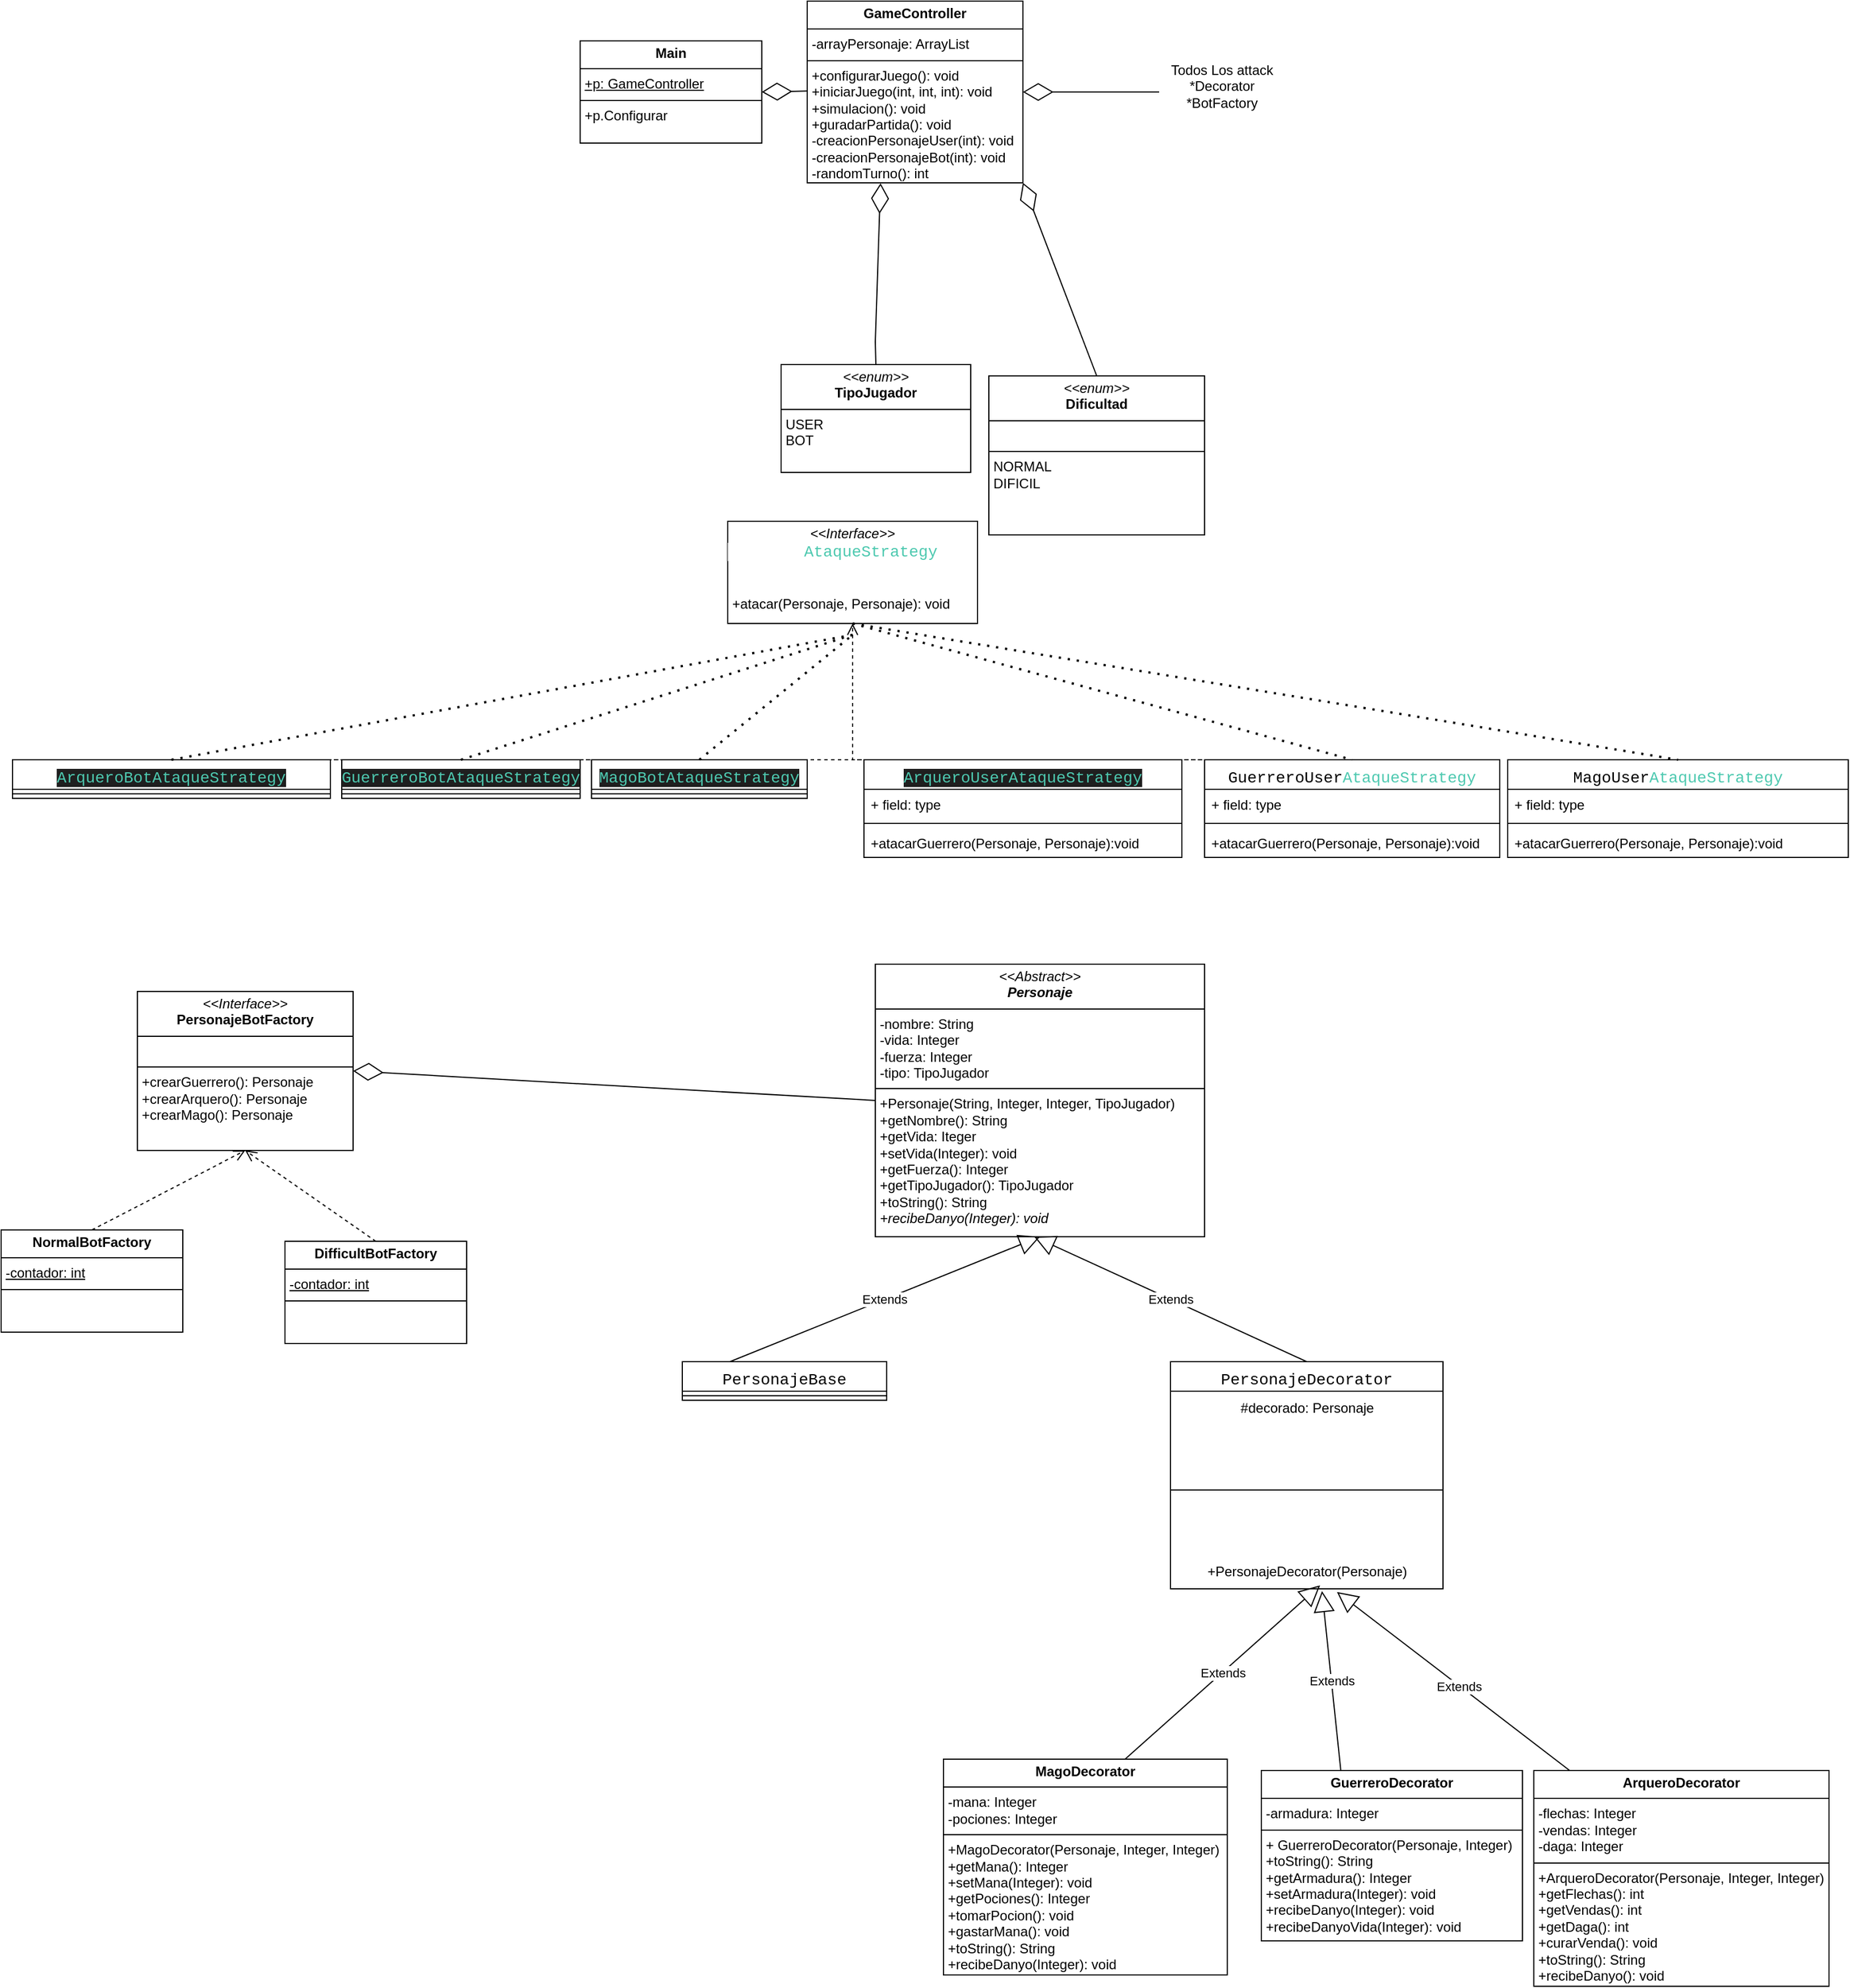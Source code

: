 <mxfile version="26.2.14">
  <diagram name="Página-1" id="EMkG8X_LdM-3dd3-TVGV">
    <mxGraphModel grid="1" page="1" gridSize="10" guides="1" tooltips="1" connect="1" arrows="1" fold="1" pageScale="1" pageWidth="827" pageHeight="1169" math="0" shadow="0">
      <root>
        <mxCell id="0" />
        <mxCell id="1" parent="0" />
        <mxCell id="mntamfT6MsCfQaLuTiC6-1" value="&lt;div style=&quot;font-family: Consolas, &amp;quot;Courier New&amp;quot;, monospace; font-weight: normal; font-size: 14px; line-height: 19px; white-space: pre;&quot;&gt;&lt;span style=&quot;background-color: light-dark(rgb(31, 31, 31), rgb(18, 18, 18));&quot;&gt;&lt;font style=&quot;color: light-dark(rgb(78, 201, 176), rgb(255, 255, 255));&quot;&gt;GuerreroBotAtaqueStrategy&lt;/font&gt;&lt;/span&gt;&lt;/div&gt;" style="swimlane;fontStyle=1;align=center;verticalAlign=top;childLayout=stackLayout;horizontal=1;startSize=26;horizontalStack=0;resizeParent=1;resizeParentMax=0;resizeLast=0;collapsible=1;marginBottom=0;whiteSpace=wrap;html=1;" vertex="1" parent="1">
          <mxGeometry x="-527" y="1258" width="210" height="34" as="geometry" />
        </mxCell>
        <mxCell id="mntamfT6MsCfQaLuTiC6-3" value="" style="line;strokeWidth=1;fillColor=none;align=left;verticalAlign=middle;spacingTop=-1;spacingLeft=3;spacingRight=3;rotatable=0;labelPosition=right;points=[];portConstraint=eastwest;strokeColor=inherit;" vertex="1" parent="mntamfT6MsCfQaLuTiC6-1">
          <mxGeometry y="26" width="210" height="8" as="geometry" />
        </mxCell>
        <mxCell id="mntamfT6MsCfQaLuTiC6-5" value="&lt;div style=&quot;font-family: Consolas, &amp;quot;Courier New&amp;quot;, monospace; font-weight: normal; font-size: 14px; line-height: 19px; white-space: pre;&quot;&gt;&lt;span style=&quot;background-color: light-dark(rgb(31, 31, 31), rgb(18, 18, 18));&quot;&gt;&lt;font style=&quot;color: light-dark(rgb(78, 201, 176), rgb(255, 255, 255));&quot;&gt;ArqueroBotAtaqueStrategy&lt;/font&gt;&lt;/span&gt;&lt;/div&gt;" style="swimlane;fontStyle=1;align=center;verticalAlign=top;childLayout=stackLayout;horizontal=1;startSize=26;horizontalStack=0;resizeParent=1;resizeParentMax=0;resizeLast=0;collapsible=1;marginBottom=0;whiteSpace=wrap;html=1;" vertex="1" parent="1">
          <mxGeometry x="-817" y="1258" width="280" height="34" as="geometry" />
        </mxCell>
        <mxCell id="mntamfT6MsCfQaLuTiC6-7" value="" style="line;strokeWidth=1;fillColor=none;align=left;verticalAlign=middle;spacingTop=-1;spacingLeft=3;spacingRight=3;rotatable=0;labelPosition=right;points=[];portConstraint=eastwest;strokeColor=inherit;" vertex="1" parent="mntamfT6MsCfQaLuTiC6-5">
          <mxGeometry y="26" width="280" height="8" as="geometry" />
        </mxCell>
        <mxCell id="mntamfT6MsCfQaLuTiC6-9" value="&lt;div style=&quot;font-family: Consolas, &amp;quot;Courier New&amp;quot;, monospace; font-weight: normal; font-size: 14px; line-height: 19px; white-space: pre;&quot;&gt;&lt;span style=&quot;background-color: light-dark(rgb(31, 31, 31), rgb(18, 18, 18));&quot;&gt;&lt;font style=&quot;color: light-dark(rgb(78, 201, 176), rgb(255, 255, 255));&quot;&gt;MagoBotAtaqueStrategy&lt;/font&gt;&lt;/span&gt;&lt;/div&gt;" style="swimlane;fontStyle=1;align=center;verticalAlign=top;childLayout=stackLayout;horizontal=1;startSize=26;horizontalStack=0;resizeParent=1;resizeParentMax=0;resizeLast=0;collapsible=1;marginBottom=0;whiteSpace=wrap;html=1;" vertex="1" parent="1">
          <mxGeometry x="-307" y="1258" width="190" height="34" as="geometry" />
        </mxCell>
        <mxCell id="mntamfT6MsCfQaLuTiC6-11" value="" style="line;strokeWidth=1;fillColor=none;align=left;verticalAlign=middle;spacingTop=-1;spacingLeft=3;spacingRight=3;rotatable=0;labelPosition=right;points=[];portConstraint=eastwest;strokeColor=inherit;" vertex="1" parent="mntamfT6MsCfQaLuTiC6-9">
          <mxGeometry y="26" width="190" height="8" as="geometry" />
        </mxCell>
        <mxCell id="mntamfT6MsCfQaLuTiC6-13" value="&lt;div style=&quot;font-family: Consolas, &amp;quot;Courier New&amp;quot;, monospace; font-weight: normal; font-size: 14px; line-height: 19px; white-space: pre;&quot;&gt;&lt;span style=&quot;background-color: light-dark(#ffffff, var(--ge-dark-color, #121212));&quot;&gt;&lt;span&gt;Guerrero&lt;/span&gt;&lt;span&gt;User&lt;/span&gt;&lt;font style=&quot;color: light-dark(rgb(78, 201, 176), rgb(255, 255, 255));&quot;&gt;AtaqueStrategy&lt;/font&gt;&lt;/span&gt;&lt;/div&gt;" style="swimlane;fontStyle=1;align=center;verticalAlign=top;childLayout=stackLayout;horizontal=1;startSize=26;horizontalStack=0;resizeParent=1;resizeParentMax=0;resizeLast=0;collapsible=1;marginBottom=0;whiteSpace=wrap;html=1;" vertex="1" parent="1">
          <mxGeometry x="233" y="1258" width="260" height="86" as="geometry">
            <mxRectangle x="230" y="300" width="240" height="30" as="alternateBounds" />
          </mxGeometry>
        </mxCell>
        <mxCell id="mntamfT6MsCfQaLuTiC6-14" value="+ field: type" style="text;strokeColor=none;fillColor=none;align=left;verticalAlign=top;spacingLeft=4;spacingRight=4;overflow=hidden;rotatable=0;points=[[0,0.5],[1,0.5]];portConstraint=eastwest;whiteSpace=wrap;html=1;" vertex="1" parent="mntamfT6MsCfQaLuTiC6-13">
          <mxGeometry y="26" width="260" height="26" as="geometry" />
        </mxCell>
        <mxCell id="mntamfT6MsCfQaLuTiC6-15" value="" style="line;strokeWidth=1;fillColor=none;align=left;verticalAlign=middle;spacingTop=-1;spacingLeft=3;spacingRight=3;rotatable=0;labelPosition=right;points=[];portConstraint=eastwest;strokeColor=inherit;" vertex="1" parent="mntamfT6MsCfQaLuTiC6-13">
          <mxGeometry y="52" width="260" height="8" as="geometry" />
        </mxCell>
        <mxCell id="mntamfT6MsCfQaLuTiC6-16" value="+atacarGuerrero(Personaje, Personaje):void" style="text;strokeColor=none;fillColor=none;align=left;verticalAlign=top;spacingLeft=4;spacingRight=4;overflow=hidden;rotatable=0;points=[[0,0.5],[1,0.5]];portConstraint=eastwest;whiteSpace=wrap;html=1;" vertex="1" parent="mntamfT6MsCfQaLuTiC6-13">
          <mxGeometry y="60" width="260" height="26" as="geometry" />
        </mxCell>
        <mxCell id="mntamfT6MsCfQaLuTiC6-17" value="&lt;div style=&quot;font-family: Consolas, &amp;quot;Courier New&amp;quot;, monospace; font-weight: normal; font-size: 14px; line-height: 19px; white-space: pre;&quot;&gt;&lt;span style=&quot;background-color: light-dark(rgb(255, 255, 255), rgb(0, 0, 0));&quot;&gt;&lt;span&gt;Mago&lt;/span&gt;&lt;span&gt;User&lt;/span&gt;&lt;font style=&quot;color: light-dark(rgb(78, 201, 176), rgb(255, 255, 255));&quot;&gt;AtaqueStrategy&lt;/font&gt;&lt;/span&gt;&lt;/div&gt;" style="swimlane;fontStyle=1;align=center;verticalAlign=top;childLayout=stackLayout;horizontal=1;startSize=26;horizontalStack=0;resizeParent=1;resizeParentMax=0;resizeLast=0;collapsible=1;marginBottom=0;whiteSpace=wrap;html=1;" vertex="1" parent="1">
          <mxGeometry x="500" y="1258" width="300" height="86" as="geometry" />
        </mxCell>
        <mxCell id="mntamfT6MsCfQaLuTiC6-18" value="+ field: type" style="text;strokeColor=none;fillColor=none;align=left;verticalAlign=top;spacingLeft=4;spacingRight=4;overflow=hidden;rotatable=0;points=[[0,0.5],[1,0.5]];portConstraint=eastwest;whiteSpace=wrap;html=1;" vertex="1" parent="mntamfT6MsCfQaLuTiC6-17">
          <mxGeometry y="26" width="300" height="26" as="geometry" />
        </mxCell>
        <mxCell id="mntamfT6MsCfQaLuTiC6-19" value="" style="line;strokeWidth=1;fillColor=none;align=left;verticalAlign=middle;spacingTop=-1;spacingLeft=3;spacingRight=3;rotatable=0;labelPosition=right;points=[];portConstraint=eastwest;strokeColor=inherit;" vertex="1" parent="mntamfT6MsCfQaLuTiC6-17">
          <mxGeometry y="52" width="300" height="8" as="geometry" />
        </mxCell>
        <mxCell id="mntamfT6MsCfQaLuTiC6-20" value="+atacarGuerrero(Personaje, Personaje):void" style="text;strokeColor=none;fillColor=none;align=left;verticalAlign=top;spacingLeft=4;spacingRight=4;overflow=hidden;rotatable=0;points=[[0,0.5],[1,0.5]];portConstraint=eastwest;whiteSpace=wrap;html=1;" vertex="1" parent="mntamfT6MsCfQaLuTiC6-17">
          <mxGeometry y="60" width="300" height="26" as="geometry" />
        </mxCell>
        <mxCell id="mntamfT6MsCfQaLuTiC6-21" value="&lt;div style=&quot;font-family: Consolas, &amp;quot;Courier New&amp;quot;, monospace; font-weight: normal; font-size: 14px; line-height: 19px; white-space: pre;&quot;&gt;&lt;span style=&quot;background-color: light-dark(rgb(31, 31, 31), rgb(18, 18, 18));&quot;&gt;&lt;font style=&quot;color: light-dark(rgb(78, 201, 176), rgb(255, 255, 255));&quot;&gt;ArqueroUserAtaqueStrategy&lt;/font&gt;&lt;/span&gt;&lt;/div&gt;" style="swimlane;fontStyle=1;align=center;verticalAlign=top;childLayout=stackLayout;horizontal=1;startSize=26;horizontalStack=0;resizeParent=1;resizeParentMax=0;resizeLast=0;collapsible=1;marginBottom=0;whiteSpace=wrap;html=1;" vertex="1" parent="1">
          <mxGeometry x="-67" y="1258" width="280" height="86" as="geometry" />
        </mxCell>
        <mxCell id="mntamfT6MsCfQaLuTiC6-22" value="+ field: type" style="text;strokeColor=none;fillColor=none;align=left;verticalAlign=top;spacingLeft=4;spacingRight=4;overflow=hidden;rotatable=0;points=[[0,0.5],[1,0.5]];portConstraint=eastwest;whiteSpace=wrap;html=1;" vertex="1" parent="mntamfT6MsCfQaLuTiC6-21">
          <mxGeometry y="26" width="280" height="26" as="geometry" />
        </mxCell>
        <mxCell id="mntamfT6MsCfQaLuTiC6-23" value="" style="line;strokeWidth=1;fillColor=none;align=left;verticalAlign=middle;spacingTop=-1;spacingLeft=3;spacingRight=3;rotatable=0;labelPosition=right;points=[];portConstraint=eastwest;strokeColor=inherit;" vertex="1" parent="mntamfT6MsCfQaLuTiC6-21">
          <mxGeometry y="52" width="280" height="8" as="geometry" />
        </mxCell>
        <mxCell id="mntamfT6MsCfQaLuTiC6-24" value="+atacarGuerrero(Personaje, Personaje):void" style="text;strokeColor=none;fillColor=none;align=left;verticalAlign=top;spacingLeft=4;spacingRight=4;overflow=hidden;rotatable=0;points=[[0,0.5],[1,0.5]];portConstraint=eastwest;whiteSpace=wrap;html=1;" vertex="1" parent="mntamfT6MsCfQaLuTiC6-21">
          <mxGeometry y="60" width="280" height="26" as="geometry" />
        </mxCell>
        <mxCell id="mntamfT6MsCfQaLuTiC6-25" value="&lt;p style=&quot;margin:0px;margin-top:4px;text-align:center;&quot;&gt;&lt;i&gt;&amp;lt;&amp;lt;Interface&amp;gt;&amp;gt;&lt;/i&gt;&lt;br&gt;&lt;/p&gt;&lt;div style=&quot;font-family: Consolas, &amp;quot;Courier New&amp;quot;, monospace; font-size: 14px; line-height: 19px; white-space: pre;&quot;&gt;&lt;span style=&quot;background-color: light-dark(#ffffff, var(--ge-dark-color, #121212));&quot;&gt;&lt;span style=&quot;color: rgb(78, 201, 176); white-space: pre;&quot;&gt;&#x9;&lt;/span&gt;&lt;font style=&quot;color: light-dark(rgb(78, 201, 176), rgb(255, 255, 255));&quot;&gt;AtaqueStrategy&lt;/font&gt;&lt;/span&gt;&lt;/div&gt;&lt;p style=&quot;margin:0px;margin-left:4px;&quot;&gt;&lt;br&gt;&lt;/p&gt;&lt;p style=&quot;margin:0px;margin-left:4px;&quot;&gt;&lt;br&gt;&lt;/p&gt;&lt;p style=&quot;margin:0px;margin-left:4px;&quot;&gt;+atacar(Personaje, Personaje): void&lt;/p&gt;" style="verticalAlign=top;align=left;overflow=fill;html=1;whiteSpace=wrap;" vertex="1" parent="1">
          <mxGeometry x="-187" y="1048" width="220" height="90" as="geometry" />
        </mxCell>
        <mxCell id="mntamfT6MsCfQaLuTiC6-28" value="" style="html=1;verticalAlign=bottom;endArrow=open;dashed=1;endSize=8;curved=0;rounded=0;entryX=0.5;entryY=1;entryDx=0;entryDy=0;exitX=0.5;exitY=0;exitDx=0;exitDy=0;" edge="1" parent="1" source="mntamfT6MsCfQaLuTiC6-9" target="mntamfT6MsCfQaLuTiC6-25">
          <mxGeometry relative="1" as="geometry">
            <mxPoint x="13" y="1168" as="sourcePoint" />
            <mxPoint x="-67" y="1168" as="targetPoint" />
            <Array as="points">
              <mxPoint x="-607" y="1258" />
              <mxPoint x="463" y="1258" />
              <mxPoint x="203" y="1258" />
              <mxPoint x="-57" y="1258" />
              <mxPoint x="-77" y="1258" />
            </Array>
            <mxPoint as="offset" />
          </mxGeometry>
        </mxCell>
        <mxCell id="mntamfT6MsCfQaLuTiC6-29" value="" style="endArrow=none;dashed=1;html=1;dashPattern=1 3;strokeWidth=2;rounded=0;exitX=0.5;exitY=0;exitDx=0;exitDy=0;" edge="1" parent="1" source="mntamfT6MsCfQaLuTiC6-5">
          <mxGeometry width="50" height="50" relative="1" as="geometry">
            <mxPoint x="-127" y="1198" as="sourcePoint" />
            <mxPoint x="-77" y="1148" as="targetPoint" />
          </mxGeometry>
        </mxCell>
        <mxCell id="mntamfT6MsCfQaLuTiC6-30" value="" style="endArrow=none;dashed=1;html=1;dashPattern=1 3;strokeWidth=2;rounded=0;exitX=0.5;exitY=0;exitDx=0;exitDy=0;" edge="1" parent="1" source="mntamfT6MsCfQaLuTiC6-1">
          <mxGeometry width="50" height="50" relative="1" as="geometry">
            <mxPoint x="-127" y="1198" as="sourcePoint" />
            <mxPoint x="-77" y="1148" as="targetPoint" />
          </mxGeometry>
        </mxCell>
        <mxCell id="mntamfT6MsCfQaLuTiC6-31" value="" style="endArrow=none;dashed=1;html=1;dashPattern=1 3;strokeWidth=2;rounded=0;exitX=0.5;exitY=0;exitDx=0;exitDy=0;" edge="1" parent="1" source="mntamfT6MsCfQaLuTiC6-9">
          <mxGeometry width="50" height="50" relative="1" as="geometry">
            <mxPoint x="-127" y="1198" as="sourcePoint" />
            <mxPoint x="-77" y="1148" as="targetPoint" />
          </mxGeometry>
        </mxCell>
        <mxCell id="mntamfT6MsCfQaLuTiC6-32" value="" style="endArrow=none;dashed=1;html=1;dashPattern=1 3;strokeWidth=2;rounded=0;entryX=0.5;entryY=0;entryDx=0;entryDy=0;" edge="1" parent="1" target="mntamfT6MsCfQaLuTiC6-13">
          <mxGeometry width="50" height="50" relative="1" as="geometry">
            <mxPoint x="-77" y="1138" as="sourcePoint" />
            <mxPoint x="53" y="1148" as="targetPoint" />
          </mxGeometry>
        </mxCell>
        <mxCell id="mntamfT6MsCfQaLuTiC6-34" value="" style="endArrow=none;dashed=1;html=1;dashPattern=1 3;strokeWidth=2;rounded=0;exitX=0.5;exitY=1;exitDx=0;exitDy=0;entryX=0.5;entryY=0;entryDx=0;entryDy=0;" edge="1" parent="1" source="mntamfT6MsCfQaLuTiC6-25" target="mntamfT6MsCfQaLuTiC6-17">
          <mxGeometry width="50" height="50" relative="1" as="geometry">
            <mxPoint x="3" y="1198" as="sourcePoint" />
            <mxPoint x="53" y="1148" as="targetPoint" />
          </mxGeometry>
        </mxCell>
        <mxCell id="mntamfT6MsCfQaLuTiC6-35" value="&lt;p style=&quot;margin:0px;margin-top:4px;text-align:center;&quot;&gt;&lt;i&gt;&amp;lt;&amp;lt;Abstract&amp;gt;&amp;gt;&lt;/i&gt;&lt;br&gt;&lt;b&gt;&lt;i&gt;Personaje&lt;/i&gt;&lt;/b&gt;&lt;/p&gt;&lt;hr size=&quot;1&quot; style=&quot;border-style:solid;&quot;&gt;&lt;p style=&quot;margin:0px;margin-left:4px;&quot;&gt;-nombre: String&lt;/p&gt;&lt;p style=&quot;margin:0px;margin-left:4px;&quot;&gt;-vida: Integer&lt;/p&gt;&lt;p style=&quot;margin:0px;margin-left:4px;&quot;&gt;-fuerza: Integer&lt;/p&gt;&lt;p style=&quot;margin:0px;margin-left:4px;&quot;&gt;-tipo: TipoJugador&lt;/p&gt;&lt;hr size=&quot;1&quot; style=&quot;border-style:solid;&quot;&gt;&lt;p style=&quot;margin:0px;margin-left:4px;&quot;&gt;+Personaje(String, Integer, Integer, TipoJugador)&lt;/p&gt;&lt;p style=&quot;margin:0px;margin-left:4px;&quot;&gt;+getNombre(): String&lt;/p&gt;&lt;p style=&quot;margin:0px;margin-left:4px;&quot;&gt;+getVida: Iteger&lt;/p&gt;&lt;p style=&quot;margin:0px;margin-left:4px;&quot;&gt;+setVida(Integer): void&lt;/p&gt;&lt;p style=&quot;margin:0px;margin-left:4px;&quot;&gt;+getFuerza(): Integer&lt;/p&gt;&lt;p style=&quot;margin:0px;margin-left:4px;&quot;&gt;+getTipoJugador(): TipoJugador&lt;/p&gt;&lt;p style=&quot;margin:0px;margin-left:4px;&quot;&gt;+toString(): String&lt;/p&gt;&lt;p style=&quot;margin:0px;margin-left:4px;&quot;&gt;&lt;i&gt;+recibeDanyo(Integer): void&lt;/i&gt;&lt;/p&gt;" style="verticalAlign=top;align=left;overflow=fill;html=1;whiteSpace=wrap;" vertex="1" parent="1">
          <mxGeometry x="-57" y="1438" width="290" height="240" as="geometry" />
        </mxCell>
        <mxCell id="mntamfT6MsCfQaLuTiC6-36" value="Extends" style="endArrow=block;endSize=16;endFill=0;html=1;rounded=0;entryX=0.5;entryY=1;entryDx=0;entryDy=0;exitX=0.233;exitY=0;exitDx=0;exitDy=0;exitPerimeter=0;" edge="1" parent="1" source="mntamfT6MsCfQaLuTiC6-37" target="mntamfT6MsCfQaLuTiC6-35">
          <mxGeometry x="-0.001" width="160" relative="1" as="geometry">
            <mxPoint x="93" y="1788" as="sourcePoint" />
            <mxPoint x="-197" y="1518" as="targetPoint" />
            <mxPoint as="offset" />
          </mxGeometry>
        </mxCell>
        <mxCell id="mntamfT6MsCfQaLuTiC6-37" value="&lt;div style=&quot;font-family: Consolas, &amp;quot;Courier New&amp;quot;, monospace; font-weight: normal; font-size: 14px; line-height: 19px; white-space: pre;&quot;&gt;&lt;span&gt;PersonajeBase&lt;/span&gt;&lt;/div&gt;" style="swimlane;fontStyle=1;align=center;verticalAlign=top;childLayout=stackLayout;horizontal=1;startSize=26;horizontalStack=0;resizeParent=1;resizeParentMax=0;resizeLast=0;collapsible=1;marginBottom=0;whiteSpace=wrap;html=1;" vertex="1" parent="1">
          <mxGeometry x="-227" y="1788" width="180" height="34" as="geometry">
            <mxRectangle x="1090" y="470" width="140" height="30" as="alternateBounds" />
          </mxGeometry>
        </mxCell>
        <mxCell id="mntamfT6MsCfQaLuTiC6-39" value="" style="line;strokeWidth=1;fillColor=none;align=left;verticalAlign=middle;spacingTop=-1;spacingLeft=3;spacingRight=3;rotatable=0;labelPosition=right;points=[];portConstraint=eastwest;strokeColor=inherit;" vertex="1" parent="mntamfT6MsCfQaLuTiC6-37">
          <mxGeometry y="26" width="180" height="8" as="geometry" />
        </mxCell>
        <mxCell id="mntamfT6MsCfQaLuTiC6-41" value="Extends" style="endArrow=block;endSize=16;endFill=0;html=1;rounded=0;exitX=0.5;exitY=0;exitDx=0;exitDy=0;" edge="1" parent="1" source="mntamfT6MsCfQaLuTiC6-43">
          <mxGeometry x="-0.001" width="160" relative="1" as="geometry">
            <mxPoint x="288" y="1778" as="sourcePoint" />
            <mxPoint x="83" y="1678" as="targetPoint" />
            <mxPoint as="offset" />
          </mxGeometry>
        </mxCell>
        <mxCell id="mntamfT6MsCfQaLuTiC6-43" value="&lt;div style=&quot;font-family: Consolas, &amp;quot;Courier New&amp;quot;, monospace; font-weight: normal; font-size: 14px; line-height: 19px; white-space: pre;&quot;&gt;&lt;span&gt;PersonajeDecorator&lt;/span&gt;&lt;/div&gt;" style="swimlane;fontStyle=1;align=center;verticalAlign=top;childLayout=stackLayout;horizontal=1;startSize=26;horizontalStack=0;resizeParent=1;resizeParentMax=0;resizeLast=0;collapsible=1;marginBottom=0;whiteSpace=wrap;html=1;" vertex="1" parent="1">
          <mxGeometry x="203" y="1788" width="240" height="200" as="geometry" />
        </mxCell>
        <mxCell id="mntamfT6MsCfQaLuTiC6-45" value="#decorado: Personaje" style="text;html=1;align=center;verticalAlign=middle;resizable=0;points=[];autosize=1;strokeColor=none;fillColor=none;" vertex="1" parent="mntamfT6MsCfQaLuTiC6-43">
          <mxGeometry y="26" width="240" height="30" as="geometry" />
        </mxCell>
        <mxCell id="mntamfT6MsCfQaLuTiC6-44" value="" style="line;strokeWidth=1;fillColor=none;align=left;verticalAlign=middle;spacingTop=-1;spacingLeft=3;spacingRight=3;rotatable=0;labelPosition=right;points=[];portConstraint=eastwest;strokeColor=inherit;" vertex="1" parent="mntamfT6MsCfQaLuTiC6-43">
          <mxGeometry y="56" width="240" height="114" as="geometry" />
        </mxCell>
        <mxCell id="mntamfT6MsCfQaLuTiC6-47" value="+PersonajeDecorator(Personaje)" style="text;html=1;align=center;verticalAlign=middle;resizable=0;points=[];autosize=1;strokeColor=none;fillColor=none;" vertex="1" parent="mntamfT6MsCfQaLuTiC6-43">
          <mxGeometry y="170" width="240" height="30" as="geometry" />
        </mxCell>
        <mxCell id="mntamfT6MsCfQaLuTiC6-48" value="Extends" style="endArrow=block;endSize=16;endFill=0;html=1;rounded=0;entryX=0.549;entryY=0.9;entryDx=0;entryDy=0;entryPerimeter=0;exitX=0.5;exitY=0;exitDx=0;exitDy=0;" edge="1" parent="1" target="mntamfT6MsCfQaLuTiC6-47">
          <mxGeometry x="-0.001" width="160" relative="1" as="geometry">
            <mxPoint x="163" y="2138" as="sourcePoint" />
            <mxPoint x="43" y="2058" as="targetPoint" />
            <mxPoint as="offset" />
          </mxGeometry>
        </mxCell>
        <mxCell id="mntamfT6MsCfQaLuTiC6-50" value="Extends" style="endArrow=block;endSize=16;endFill=0;html=1;rounded=0;entryX=0.556;entryY=1.067;entryDx=0;entryDy=0;entryPerimeter=0;exitX=0.5;exitY=0;exitDx=0;exitDy=0;" edge="1" parent="1" target="mntamfT6MsCfQaLuTiC6-47">
          <mxGeometry x="-0.001" width="160" relative="1" as="geometry">
            <mxPoint x="353" y="2148" as="sourcePoint" />
            <mxPoint x="579" y="2008" as="targetPoint" />
            <mxPoint as="offset" />
          </mxGeometry>
        </mxCell>
        <mxCell id="mntamfT6MsCfQaLuTiC6-52" value="Extends" style="endArrow=block;endSize=16;endFill=0;html=1;rounded=0;entryX=0.611;entryY=1.094;entryDx=0;entryDy=0;entryPerimeter=0;exitX=0.5;exitY=0;exitDx=0;exitDy=0;" edge="1" parent="1" target="mntamfT6MsCfQaLuTiC6-47">
          <mxGeometry x="-0.001" width="160" relative="1" as="geometry">
            <mxPoint x="565" y="2156" as="sourcePoint" />
            <mxPoint x="494" y="1998" as="targetPoint" />
            <mxPoint as="offset" />
          </mxGeometry>
        </mxCell>
        <mxCell id="mntamfT6MsCfQaLuTiC6-54" value="&lt;p style=&quot;margin:0px;margin-top:4px;text-align:center;&quot;&gt;&lt;b&gt;MagoDecorator&lt;/b&gt;&lt;/p&gt;&lt;hr size=&quot;1&quot; style=&quot;border-style:solid;&quot;&gt;&lt;p style=&quot;margin:0px;margin-left:4px;&quot;&gt;&lt;span style=&quot;background-color: transparent; color: light-dark(rgb(0, 0, 0), rgb(255, 255, 255));&quot;&gt;-mana: Integer&lt;/span&gt;&lt;/p&gt;&lt;p style=&quot;margin:0px;margin-left:4px;&quot;&gt;-pociones: Integer&lt;/p&gt;&lt;hr size=&quot;1&quot; style=&quot;border-style:solid;&quot;&gt;&lt;p style=&quot;margin:0px;margin-left:4px;&quot;&gt;+MagoDecorator(Personaje, Integer, Integer)&lt;/p&gt;&lt;p style=&quot;margin:0px;margin-left:4px;&quot;&gt;+getMana(): Integer&lt;/p&gt;&lt;p style=&quot;margin:0px;margin-left:4px;&quot;&gt;+setMana(Integer): void&lt;/p&gt;&lt;p style=&quot;margin:0px;margin-left:4px;&quot;&gt;+getPociones(): Integer&lt;/p&gt;&lt;p style=&quot;margin:0px;margin-left:4px;&quot;&gt;+tomarPocion(): void&lt;/p&gt;&lt;p style=&quot;margin:0px;margin-left:4px;&quot;&gt;+gastarMana(): void&lt;/p&gt;&lt;p style=&quot;margin:0px;margin-left:4px;&quot;&gt;+toString(): String&lt;/p&gt;&lt;p style=&quot;margin:0px;margin-left:4px;&quot;&gt;+recibeDanyo(Integer): void&lt;/p&gt;" style="verticalAlign=top;align=left;overflow=fill;html=1;whiteSpace=wrap;" vertex="1" parent="1">
          <mxGeometry x="3" y="2138" width="250" height="190" as="geometry" />
        </mxCell>
        <mxCell id="mntamfT6MsCfQaLuTiC6-55" value="&lt;p style=&quot;margin:0px;margin-top:4px;text-align:center;&quot;&gt;&lt;b&gt;GuerreroDecorator&lt;/b&gt;&lt;/p&gt;&lt;hr size=&quot;1&quot; style=&quot;border-style:solid;&quot;&gt;&lt;p style=&quot;margin:0px;margin-left:4px;&quot;&gt;-armadura: Integer&lt;/p&gt;&lt;hr size=&quot;1&quot; style=&quot;border-style:solid;&quot;&gt;&lt;p style=&quot;margin:0px;margin-left:4px;&quot;&gt;+ GuerreroDecorator(Personaje, Integer)&lt;/p&gt;&lt;p style=&quot;margin:0px;margin-left:4px;&quot;&gt;+toString(): String&lt;/p&gt;&lt;p style=&quot;margin:0px;margin-left:4px;&quot;&gt;+getArmadura(): Integer&lt;/p&gt;&lt;p style=&quot;margin:0px;margin-left:4px;&quot;&gt;+setArmadura(Integer): void&lt;/p&gt;&lt;p style=&quot;margin:0px;margin-left:4px;&quot;&gt;+recibeDanyo(Integer): void&lt;/p&gt;&lt;p style=&quot;margin:0px;margin-left:4px;&quot;&gt;+recibeDanyoVida(Integer): void&lt;/p&gt;&lt;p style=&quot;margin:0px;margin-left:4px;&quot;&gt;&lt;br&gt;&lt;/p&gt;&lt;p style=&quot;margin:0px;margin-left:4px;&quot;&gt;&lt;br&gt;&lt;/p&gt;" style="verticalAlign=top;align=left;overflow=fill;html=1;whiteSpace=wrap;" vertex="1" parent="1">
          <mxGeometry x="283" y="2148" width="230" height="150" as="geometry" />
        </mxCell>
        <mxCell id="mntamfT6MsCfQaLuTiC6-56" value="&lt;p style=&quot;margin:0px;margin-top:4px;text-align:center;&quot;&gt;&lt;b&gt;ArqueroDecorator&lt;/b&gt;&lt;/p&gt;&lt;hr size=&quot;1&quot; style=&quot;border-style:solid;&quot;&gt;&lt;p style=&quot;margin:0px;margin-left:4px;&quot;&gt;-flechas: Integer&lt;/p&gt;&lt;p style=&quot;margin:0px;margin-left:4px;&quot;&gt;-vendas: Integer&lt;/p&gt;&lt;p style=&quot;margin:0px;margin-left:4px;&quot;&gt;-daga: Integer&lt;/p&gt;&lt;hr size=&quot;1&quot; style=&quot;border-style:solid;&quot;&gt;&lt;p style=&quot;margin:0px;margin-left:4px;&quot;&gt;+ArqueroDecorator(Personaje, Integer, Integer)&lt;/p&gt;&lt;p style=&quot;margin:0px;margin-left:4px;&quot;&gt;+getFlechas(): int&lt;/p&gt;&lt;p style=&quot;margin:0px;margin-left:4px;&quot;&gt;+getVendas(): int&lt;/p&gt;&lt;p style=&quot;margin:0px;margin-left:4px;&quot;&gt;+getDaga(): int&lt;/p&gt;&lt;p style=&quot;margin:0px;margin-left:4px;&quot;&gt;+curarVenda(): void&lt;/p&gt;&lt;p style=&quot;margin:0px;margin-left:4px;&quot;&gt;+toString(): String&lt;/p&gt;&lt;p style=&quot;margin:0px;margin-left:4px;&quot;&gt;+recibeDanyo(): void&lt;/p&gt;" style="verticalAlign=top;align=left;overflow=fill;html=1;whiteSpace=wrap;" vertex="1" parent="1">
          <mxGeometry x="523" y="2148" width="260" height="190" as="geometry" />
        </mxCell>
        <mxCell id="mntamfT6MsCfQaLuTiC6-58" value="&lt;p style=&quot;margin:0px;margin-top:4px;text-align:center;&quot;&gt;&lt;b&gt;NormalBotFactory&lt;/b&gt;&lt;/p&gt;&lt;hr size=&quot;1&quot; style=&quot;border-style:solid;&quot;&gt;&lt;p style=&quot;margin:0px;margin-left:4px;&quot;&gt;&lt;u&gt;-contador: int&lt;/u&gt;&lt;/p&gt;&lt;hr size=&quot;1&quot; style=&quot;border-style:solid;&quot;&gt;&lt;p style=&quot;margin:0px;margin-left:4px;&quot;&gt;&lt;br&gt;&lt;/p&gt;" style="verticalAlign=top;align=left;overflow=fill;html=1;whiteSpace=wrap;" vertex="1" parent="1">
          <mxGeometry x="-827" y="1672" width="160" height="90" as="geometry" />
        </mxCell>
        <mxCell id="mntamfT6MsCfQaLuTiC6-59" value="&lt;p style=&quot;margin:0px;margin-top:4px;text-align:center;&quot;&gt;&lt;i&gt;&amp;lt;&amp;lt;Interface&amp;gt;&amp;gt;&lt;/i&gt;&lt;br&gt;&lt;b&gt;PersonajeBotFactory&lt;/b&gt;&lt;/p&gt;&lt;hr size=&quot;1&quot; style=&quot;border-style:solid;&quot;&gt;&lt;p style=&quot;margin:0px;margin-left:4px;&quot;&gt;&lt;br&gt;&lt;/p&gt;&lt;hr size=&quot;1&quot; style=&quot;border-style:solid;&quot;&gt;&lt;p style=&quot;margin:0px;margin-left:4px;&quot;&gt;&lt;span style=&quot;background-color: transparent; color: light-dark(rgb(0, 0, 0), rgb(255, 255, 255));&quot;&gt;+crearGuerrero(): Personaje&lt;/span&gt;&lt;/p&gt;&lt;p style=&quot;margin: 0px 0px 0px 4px;&quot;&gt;+crearArquero(): Personaje&lt;/p&gt;&lt;p style=&quot;margin: 0px 0px 0px 4px;&quot;&gt;+crearMago(): Personaje&lt;/p&gt;" style="verticalAlign=top;align=left;overflow=fill;html=1;whiteSpace=wrap;" vertex="1" parent="1">
          <mxGeometry x="-707" y="1462" width="190" height="140" as="geometry" />
        </mxCell>
        <mxCell id="mntamfT6MsCfQaLuTiC6-60" value="" style="html=1;verticalAlign=bottom;endArrow=open;dashed=1;endSize=8;curved=0;rounded=0;exitX=0.5;exitY=0;exitDx=0;exitDy=0;entryX=0.5;entryY=1;entryDx=0;entryDy=0;" edge="1" parent="1" source="mntamfT6MsCfQaLuTiC6-58" target="mntamfT6MsCfQaLuTiC6-59">
          <mxGeometry x="-1" y="108" relative="1" as="geometry">
            <mxPoint x="-707" y="1712" as="sourcePoint" />
            <mxPoint x="-787" y="1712" as="targetPoint" />
            <mxPoint x="-10" y="6" as="offset" />
          </mxGeometry>
        </mxCell>
        <mxCell id="mntamfT6MsCfQaLuTiC6-61" value="&lt;p style=&quot;margin:0px;margin-top:4px;text-align:center;&quot;&gt;&lt;b&gt;DifficultBotFactory&lt;/b&gt;&lt;/p&gt;&lt;hr size=&quot;1&quot; style=&quot;border-style:solid;&quot;&gt;&lt;p style=&quot;margin:0px;margin-left:4px;&quot;&gt;&lt;u&gt;-contador: int&lt;/u&gt;&lt;/p&gt;&lt;hr size=&quot;1&quot; style=&quot;border-style:solid;&quot;&gt;&lt;p style=&quot;margin:0px;margin-left:4px;&quot;&gt;&lt;br&gt;&lt;/p&gt;" style="verticalAlign=top;align=left;overflow=fill;html=1;whiteSpace=wrap;" vertex="1" parent="1">
          <mxGeometry x="-577" y="1682" width="160" height="90" as="geometry" />
        </mxCell>
        <mxCell id="mntamfT6MsCfQaLuTiC6-62" value="" style="html=1;verticalAlign=bottom;endArrow=open;dashed=1;endSize=8;curved=0;rounded=0;exitX=0.5;exitY=0;exitDx=0;exitDy=0;entryX=0.5;entryY=1;entryDx=0;entryDy=0;" edge="1" parent="1" source="mntamfT6MsCfQaLuTiC6-61" target="mntamfT6MsCfQaLuTiC6-59">
          <mxGeometry x="-1" y="108" relative="1" as="geometry">
            <mxPoint x="-407" y="1782" as="sourcePoint" />
            <mxPoint x="-312" y="1672" as="targetPoint" />
            <mxPoint x="-10" y="6" as="offset" />
          </mxGeometry>
        </mxCell>
        <mxCell id="mntamfT6MsCfQaLuTiC6-63" value="&lt;p style=&quot;margin:0px;margin-top:4px;text-align:center;&quot;&gt;&lt;b&gt;GameController&lt;/b&gt;&lt;/p&gt;&lt;hr size=&quot;1&quot; style=&quot;border-style:solid;&quot;&gt;&lt;p style=&quot;margin:0px;margin-left:4px;&quot;&gt;-arrayPersonaje: ArrayList&lt;/p&gt;&lt;hr size=&quot;1&quot; style=&quot;border-style:solid;&quot;&gt;&lt;p style=&quot;margin:0px;margin-left:4px;&quot;&gt;+configurarJuego(): void&lt;/p&gt;&lt;p style=&quot;margin:0px;margin-left:4px;&quot;&gt;+iniciarJuego(int, int, int): void&lt;/p&gt;&lt;p style=&quot;margin:0px;margin-left:4px;&quot;&gt;+simulacion(): void&lt;/p&gt;&lt;p style=&quot;margin:0px;margin-left:4px;&quot;&gt;+guradarPartida(): void&lt;/p&gt;&lt;p style=&quot;margin:0px;margin-left:4px;&quot;&gt;-creacionPersonajeUser(int): void&lt;/p&gt;&lt;p style=&quot;margin:0px;margin-left:4px;&quot;&gt;-creacionPersonajeBot(int): void&lt;/p&gt;&lt;p style=&quot;margin:0px;margin-left:4px;&quot;&gt;-randomTurno(): int&lt;/p&gt;" style="verticalAlign=top;align=left;overflow=fill;html=1;whiteSpace=wrap;" vertex="1" parent="1">
          <mxGeometry x="-117" y="590" width="190" height="160" as="geometry" />
        </mxCell>
        <mxCell id="mntamfT6MsCfQaLuTiC6-64" value="&lt;p style=&quot;margin:0px;margin-top:4px;text-align:center;&quot;&gt;&lt;i&gt;&amp;lt;&amp;lt;enum&amp;gt;&amp;gt;&lt;/i&gt;&lt;br&gt;&lt;b&gt;Dificultad&lt;/b&gt;&lt;/p&gt;&lt;hr size=&quot;1&quot; style=&quot;border-style:solid;&quot;&gt;&lt;p style=&quot;margin:0px;margin-left:4px;&quot;&gt;&lt;br&gt;&lt;/p&gt;&lt;hr size=&quot;1&quot; style=&quot;border-style:solid;&quot;&gt;&lt;p style=&quot;margin:0px;margin-left:4px;&quot;&gt;NORMAL&lt;/p&gt;&lt;p style=&quot;margin:0px;margin-left:4px;&quot;&gt;DIFICIL&lt;/p&gt;" style="verticalAlign=top;align=left;overflow=fill;html=1;whiteSpace=wrap;" vertex="1" parent="1">
          <mxGeometry x="43" y="920" width="190" height="140" as="geometry" />
        </mxCell>
        <mxCell id="mntamfT6MsCfQaLuTiC6-65" value="&lt;p style=&quot;margin:0px;margin-top:4px;text-align:center;&quot;&gt;&lt;i&gt;&amp;lt;&amp;lt;enum&amp;gt;&amp;gt;&lt;/i&gt;&lt;br&gt;&lt;b&gt;TipoJugador&lt;/b&gt;&lt;/p&gt;&lt;hr size=&quot;1&quot; style=&quot;border-style:solid;&quot;&gt;&lt;p style=&quot;margin:0px;margin-left:4px;&quot;&gt;&lt;/p&gt;&lt;p style=&quot;margin:0px;margin-left:4px;&quot;&gt;USER&lt;/p&gt;&lt;p style=&quot;margin:0px;margin-left:4px;&quot;&gt;BOT&lt;/p&gt;" style="verticalAlign=top;align=left;overflow=fill;html=1;whiteSpace=wrap;" vertex="1" parent="1">
          <mxGeometry x="-140" y="910" width="167" height="95" as="geometry" />
        </mxCell>
        <mxCell id="mntamfT6MsCfQaLuTiC6-66" value="" style="endArrow=diamondThin;endFill=0;endSize=24;html=1;rounded=0;entryX=1;entryY=0.5;entryDx=0;entryDy=0;exitX=0;exitY=0.5;exitDx=0;exitDy=0;" edge="1" parent="1" source="mntamfT6MsCfQaLuTiC6-35" target="mntamfT6MsCfQaLuTiC6-59">
          <mxGeometry width="160" relative="1" as="geometry">
            <mxPoint x="-377" y="1668" as="sourcePoint" />
            <mxPoint x="-217" y="1668" as="targetPoint" />
          </mxGeometry>
        </mxCell>
        <mxCell id="mntamfT6MsCfQaLuTiC6-67" value="" style="endArrow=diamondThin;endFill=0;endSize=24;html=1;rounded=0;entryX=1;entryY=0.5;entryDx=0;entryDy=0;" edge="1" parent="1" target="mntamfT6MsCfQaLuTiC6-63">
          <mxGeometry width="160" relative="1" as="geometry">
            <mxPoint x="193" y="670" as="sourcePoint" />
            <mxPoint x="83" y="670" as="targetPoint" />
          </mxGeometry>
        </mxCell>
        <mxCell id="mntamfT6MsCfQaLuTiC6-68" value="" style="endArrow=diamondThin;endFill=0;endSize=24;html=1;rounded=0;entryX=0.34;entryY=1.002;entryDx=0;entryDy=0;entryPerimeter=0;exitX=0.5;exitY=0;exitDx=0;exitDy=0;" edge="1" parent="1" source="mntamfT6MsCfQaLuTiC6-65" target="mntamfT6MsCfQaLuTiC6-63">
          <mxGeometry width="160" relative="1" as="geometry">
            <mxPoint x="203" y="680" as="sourcePoint" />
            <mxPoint x="83" y="680" as="targetPoint" />
            <Array as="points">
              <mxPoint x="-57" y="890" />
            </Array>
          </mxGeometry>
        </mxCell>
        <mxCell id="mntamfT6MsCfQaLuTiC6-69" value="" style="endArrow=diamondThin;endFill=0;endSize=24;html=1;rounded=0;entryX=1;entryY=1;entryDx=0;entryDy=0;exitX=0.5;exitY=0;exitDx=0;exitDy=0;" edge="1" parent="1" source="mntamfT6MsCfQaLuTiC6-64" target="mntamfT6MsCfQaLuTiC6-63">
          <mxGeometry width="160" relative="1" as="geometry">
            <mxPoint x="203" y="680" as="sourcePoint" />
            <mxPoint x="83" y="680" as="targetPoint" />
          </mxGeometry>
        </mxCell>
        <mxCell id="mntamfT6MsCfQaLuTiC6-70" value="Todos Los attack&lt;div&gt;*Decorator&lt;/div&gt;&lt;div&gt;*BotFactory&lt;/div&gt;" style="text;html=1;align=center;verticalAlign=middle;resizable=0;points=[];autosize=1;strokeColor=none;fillColor=none;" vertex="1" parent="1">
          <mxGeometry x="193" y="635" width="110" height="60" as="geometry" />
        </mxCell>
        <mxCell id="mntamfT6MsCfQaLuTiC6-71" value="" style="endArrow=diamondThin;endFill=0;endSize=24;html=1;rounded=0;entryX=1;entryY=0.5;entryDx=0;entryDy=0;" edge="1" parent="1" target="mntamfT6MsCfQaLuTiC6-72">
          <mxGeometry width="160" relative="1" as="geometry">
            <mxPoint x="-117" y="669.17" as="sourcePoint" />
            <mxPoint x="-237" y="669.17" as="targetPoint" />
          </mxGeometry>
        </mxCell>
        <mxCell id="mntamfT6MsCfQaLuTiC6-72" value="&lt;p style=&quot;margin:0px;margin-top:4px;text-align:center;&quot;&gt;&lt;b&gt;Main&lt;/b&gt;&lt;/p&gt;&lt;hr size=&quot;1&quot; style=&quot;border-style:solid;&quot;&gt;&lt;p style=&quot;margin:0px;margin-left:4px;&quot;&gt;&lt;u&gt;+p: GameController&lt;/u&gt;&lt;/p&gt;&lt;hr size=&quot;1&quot; style=&quot;border-style:solid;&quot;&gt;&lt;p style=&quot;margin:0px;margin-left:4px;&quot;&gt;+p.Configurar&lt;/p&gt;" style="verticalAlign=top;align=left;overflow=fill;html=1;whiteSpace=wrap;" vertex="1" parent="1">
          <mxGeometry x="-317" y="625" width="160" height="90" as="geometry" />
        </mxCell>
      </root>
    </mxGraphModel>
  </diagram>
</mxfile>
